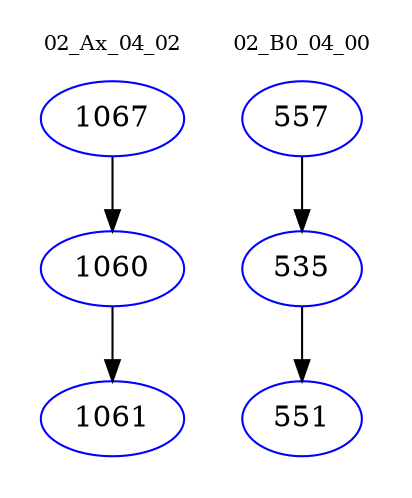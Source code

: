 digraph{
subgraph cluster_0 {
color = white
label = "02_Ax_04_02";
fontsize=10;
T0_1067 [label="1067", color="blue"]
T0_1067 -> T0_1060 [color="black"]
T0_1060 [label="1060", color="blue"]
T0_1060 -> T0_1061 [color="black"]
T0_1061 [label="1061", color="blue"]
}
subgraph cluster_1 {
color = white
label = "02_B0_04_00";
fontsize=10;
T1_557 [label="557", color="blue"]
T1_557 -> T1_535 [color="black"]
T1_535 [label="535", color="blue"]
T1_535 -> T1_551 [color="black"]
T1_551 [label="551", color="blue"]
}
}
